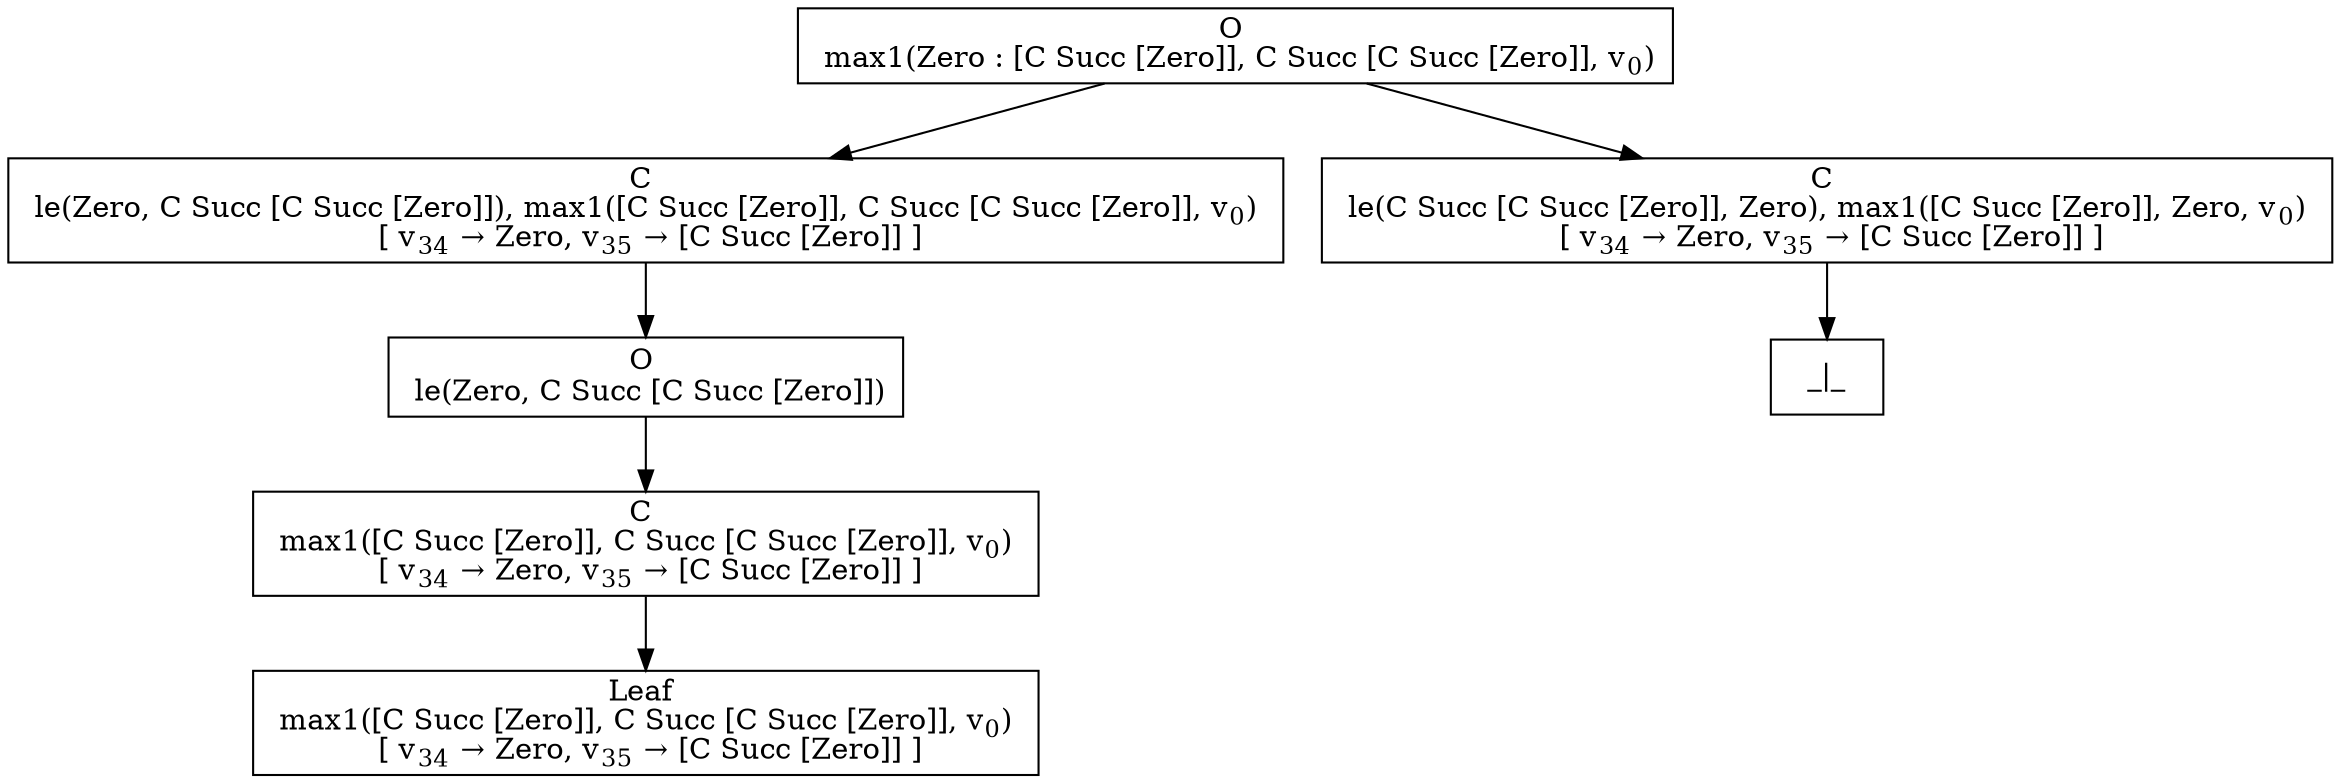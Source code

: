 digraph {
    graph [rankdir=TB
          ,bgcolor=transparent];
    node [shape=box
         ,fillcolor=white
         ,style=filled];
    0 [label=<O <BR/> max1(Zero : [C Succ [Zero]], C Succ [C Succ [Zero]], v<SUB>0</SUB>)>];
    1 [label=<C <BR/> le(Zero, C Succ [C Succ [Zero]]), max1([C Succ [Zero]], C Succ [C Succ [Zero]], v<SUB>0</SUB>) <BR/>  [ v<SUB>34</SUB> &rarr; Zero, v<SUB>35</SUB> &rarr; [C Succ [Zero]] ] >];
    2 [label=<C <BR/> le(C Succ [C Succ [Zero]], Zero), max1([C Succ [Zero]], Zero, v<SUB>0</SUB>) <BR/>  [ v<SUB>34</SUB> &rarr; Zero, v<SUB>35</SUB> &rarr; [C Succ [Zero]] ] >];
    3 [label=<O <BR/> le(Zero, C Succ [C Succ [Zero]])>];
    4 [label=<C <BR/> max1([C Succ [Zero]], C Succ [C Succ [Zero]], v<SUB>0</SUB>) <BR/>  [ v<SUB>34</SUB> &rarr; Zero, v<SUB>35</SUB> &rarr; [C Succ [Zero]] ] >];
    5 [label=<Leaf <BR/> max1([C Succ [Zero]], C Succ [C Succ [Zero]], v<SUB>0</SUB>) <BR/>  [ v<SUB>34</SUB> &rarr; Zero, v<SUB>35</SUB> &rarr; [C Succ [Zero]] ] >];
    6 [label=<_|_>];
    0 -> 1 [label=""];
    0 -> 2 [label=""];
    1 -> 3 [label=""];
    2 -> 6 [label=""];
    3 -> 4 [label=""];
    4 -> 5 [label=""];
}